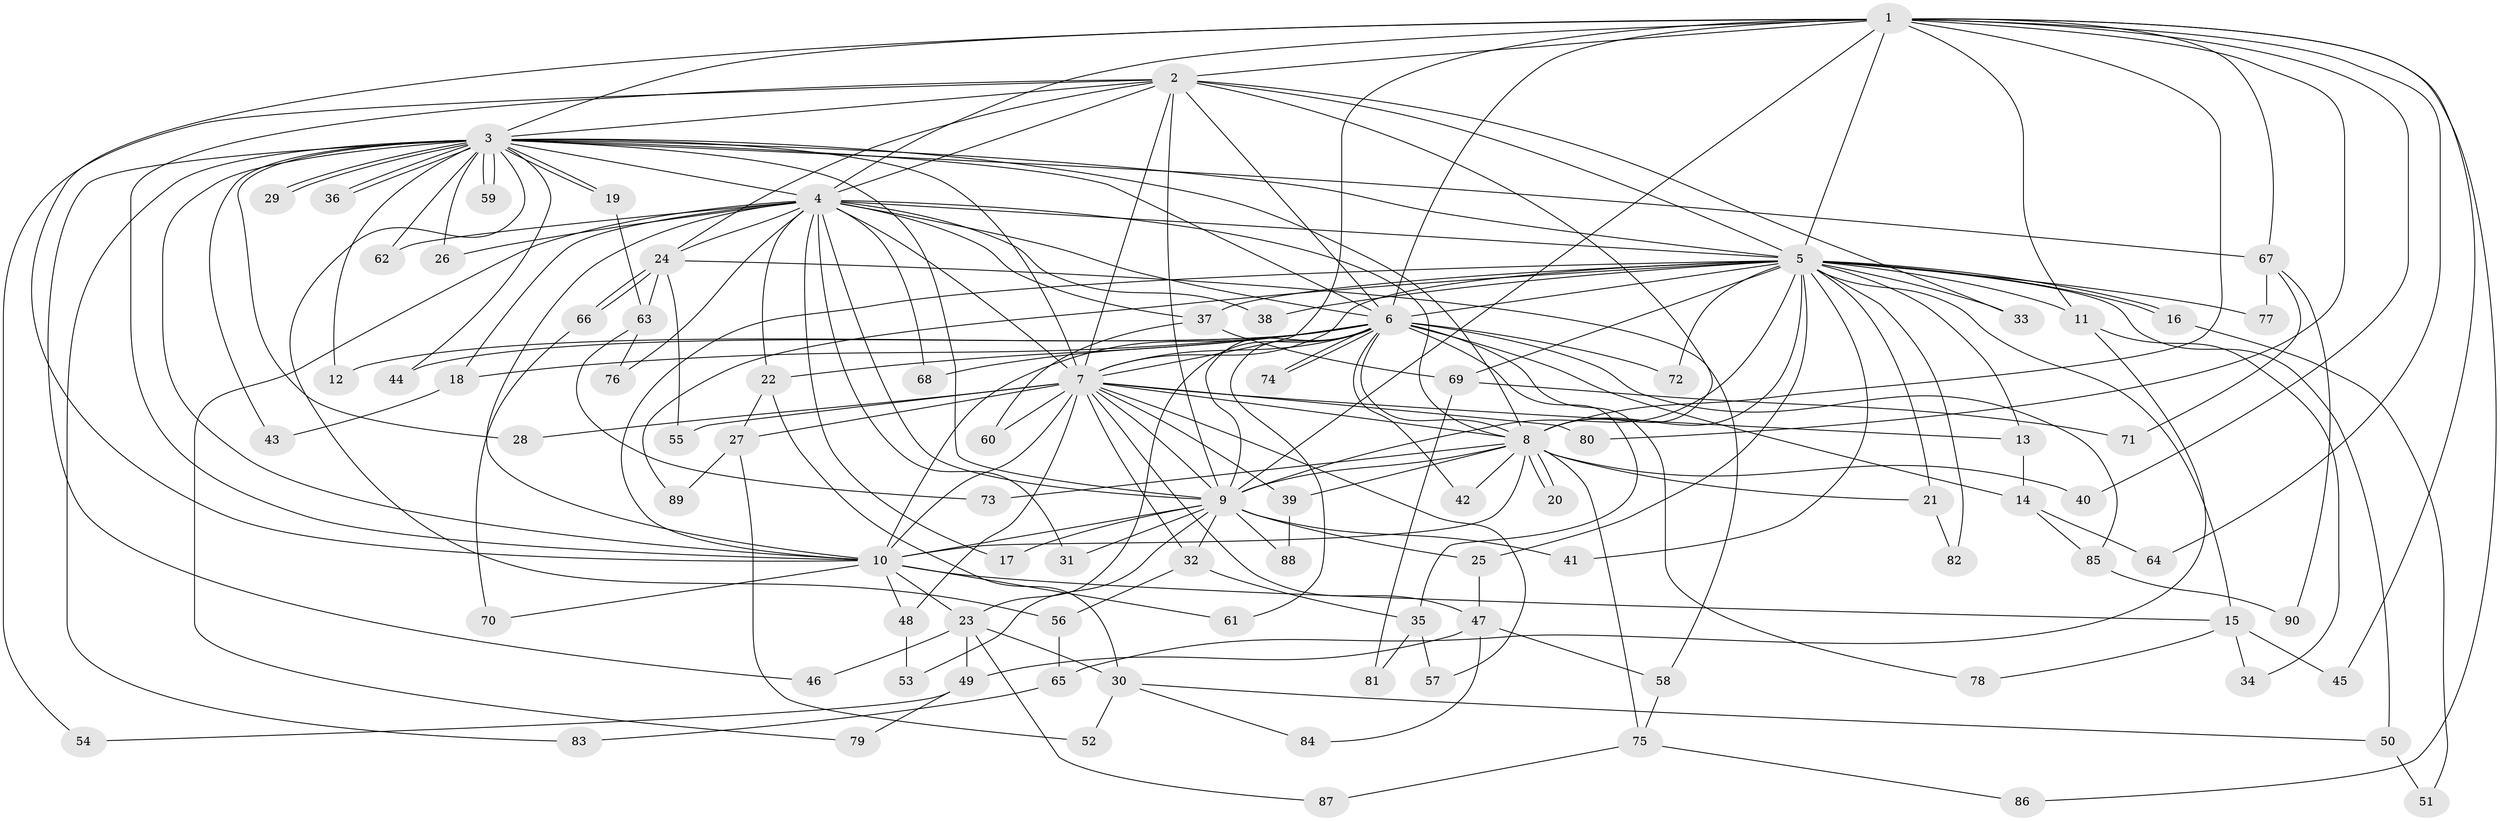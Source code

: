 // Generated by graph-tools (version 1.1) at 2025/01/03/09/25 03:01:36]
// undirected, 90 vertices, 205 edges
graph export_dot {
graph [start="1"]
  node [color=gray90,style=filled];
  1;
  2;
  3;
  4;
  5;
  6;
  7;
  8;
  9;
  10;
  11;
  12;
  13;
  14;
  15;
  16;
  17;
  18;
  19;
  20;
  21;
  22;
  23;
  24;
  25;
  26;
  27;
  28;
  29;
  30;
  31;
  32;
  33;
  34;
  35;
  36;
  37;
  38;
  39;
  40;
  41;
  42;
  43;
  44;
  45;
  46;
  47;
  48;
  49;
  50;
  51;
  52;
  53;
  54;
  55;
  56;
  57;
  58;
  59;
  60;
  61;
  62;
  63;
  64;
  65;
  66;
  67;
  68;
  69;
  70;
  71;
  72;
  73;
  74;
  75;
  76;
  77;
  78;
  79;
  80;
  81;
  82;
  83;
  84;
  85;
  86;
  87;
  88;
  89;
  90;
  1 -- 2;
  1 -- 3;
  1 -- 4;
  1 -- 5;
  1 -- 6;
  1 -- 7;
  1 -- 8;
  1 -- 9;
  1 -- 10;
  1 -- 11;
  1 -- 40;
  1 -- 45;
  1 -- 64;
  1 -- 67;
  1 -- 80;
  1 -- 86;
  2 -- 3;
  2 -- 4;
  2 -- 5;
  2 -- 6;
  2 -- 7;
  2 -- 8;
  2 -- 9;
  2 -- 10;
  2 -- 24;
  2 -- 33;
  2 -- 54;
  3 -- 4;
  3 -- 5;
  3 -- 6;
  3 -- 7;
  3 -- 8;
  3 -- 9;
  3 -- 10;
  3 -- 12;
  3 -- 19;
  3 -- 19;
  3 -- 26;
  3 -- 28;
  3 -- 29;
  3 -- 29;
  3 -- 36;
  3 -- 36;
  3 -- 43;
  3 -- 44;
  3 -- 46;
  3 -- 56;
  3 -- 59;
  3 -- 59;
  3 -- 62;
  3 -- 67;
  3 -- 83;
  4 -- 5;
  4 -- 6;
  4 -- 7;
  4 -- 8;
  4 -- 9;
  4 -- 10;
  4 -- 17;
  4 -- 18;
  4 -- 22;
  4 -- 24;
  4 -- 26;
  4 -- 31;
  4 -- 37;
  4 -- 38;
  4 -- 62;
  4 -- 68;
  4 -- 76;
  4 -- 79;
  5 -- 6;
  5 -- 7;
  5 -- 8;
  5 -- 9;
  5 -- 10;
  5 -- 11;
  5 -- 13;
  5 -- 15;
  5 -- 16;
  5 -- 16;
  5 -- 21;
  5 -- 25;
  5 -- 33;
  5 -- 37;
  5 -- 38;
  5 -- 41;
  5 -- 50;
  5 -- 69;
  5 -- 72;
  5 -- 77;
  5 -- 82;
  5 -- 89;
  6 -- 7;
  6 -- 8;
  6 -- 9;
  6 -- 10;
  6 -- 12;
  6 -- 14;
  6 -- 18;
  6 -- 22;
  6 -- 23;
  6 -- 35;
  6 -- 42;
  6 -- 44;
  6 -- 61;
  6 -- 68;
  6 -- 72;
  6 -- 74;
  6 -- 74;
  6 -- 78;
  6 -- 85;
  7 -- 8;
  7 -- 9;
  7 -- 10;
  7 -- 13;
  7 -- 27;
  7 -- 28;
  7 -- 32;
  7 -- 39;
  7 -- 47;
  7 -- 48;
  7 -- 55;
  7 -- 57;
  7 -- 60;
  7 -- 80;
  8 -- 9;
  8 -- 10;
  8 -- 20;
  8 -- 20;
  8 -- 21;
  8 -- 39;
  8 -- 40;
  8 -- 42;
  8 -- 73;
  8 -- 75;
  9 -- 10;
  9 -- 17;
  9 -- 25;
  9 -- 31;
  9 -- 32;
  9 -- 41;
  9 -- 53;
  9 -- 88;
  10 -- 15;
  10 -- 23;
  10 -- 48;
  10 -- 61;
  10 -- 70;
  11 -- 34;
  11 -- 65;
  13 -- 14;
  14 -- 64;
  14 -- 85;
  15 -- 34;
  15 -- 45;
  15 -- 78;
  16 -- 51;
  18 -- 43;
  19 -- 63;
  21 -- 82;
  22 -- 27;
  22 -- 30;
  23 -- 30;
  23 -- 46;
  23 -- 49;
  23 -- 87;
  24 -- 55;
  24 -- 58;
  24 -- 63;
  24 -- 66;
  24 -- 66;
  25 -- 47;
  27 -- 52;
  27 -- 89;
  30 -- 50;
  30 -- 52;
  30 -- 84;
  32 -- 35;
  32 -- 56;
  35 -- 57;
  35 -- 81;
  37 -- 60;
  37 -- 69;
  39 -- 88;
  47 -- 49;
  47 -- 58;
  47 -- 84;
  48 -- 53;
  49 -- 54;
  49 -- 79;
  50 -- 51;
  56 -- 65;
  58 -- 75;
  63 -- 73;
  63 -- 76;
  65 -- 83;
  66 -- 70;
  67 -- 71;
  67 -- 77;
  67 -- 90;
  69 -- 71;
  69 -- 81;
  75 -- 86;
  75 -- 87;
  85 -- 90;
}
